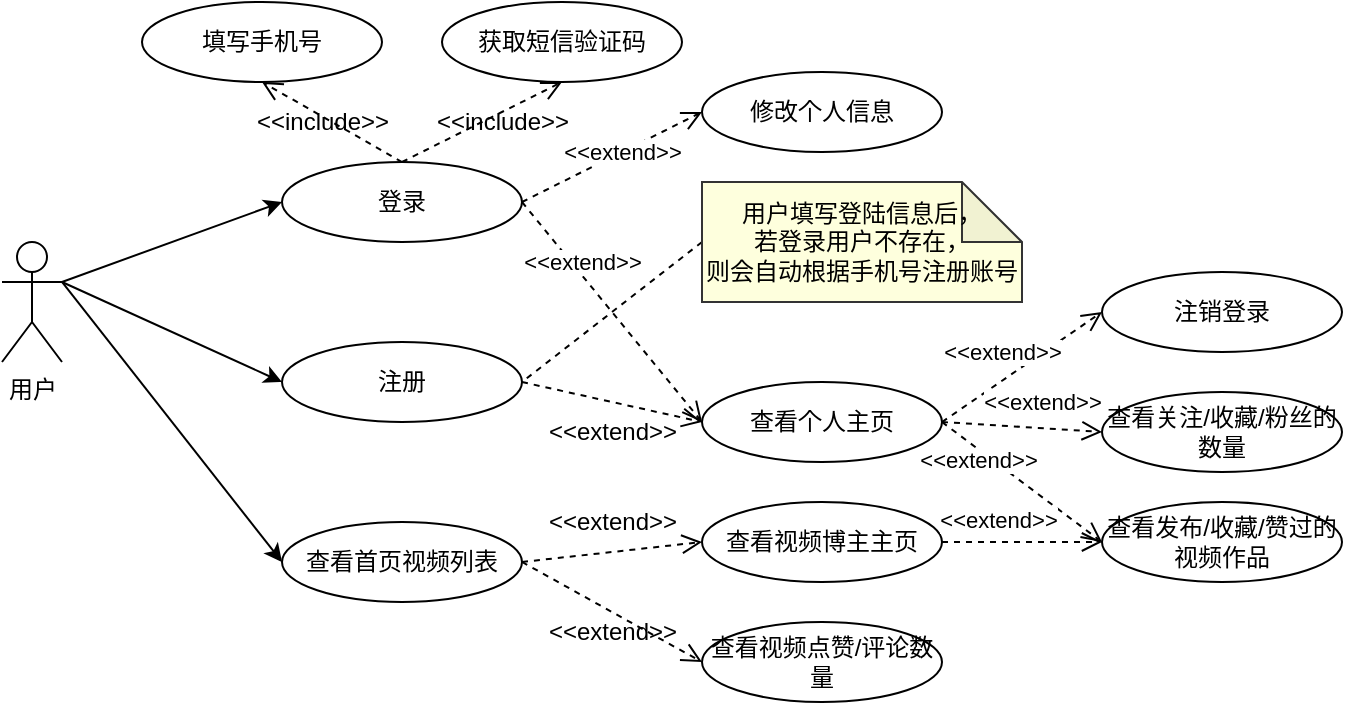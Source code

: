 <mxfile version="20.8.16" type="device" pages="5"><diagram id="6trnKQvndTgTQiXVwocp" name="用户业务模块"><mxGraphModel dx="1036" dy="614" grid="1" gridSize="10" guides="1" tooltips="1" connect="1" arrows="1" fold="1" page="1" pageScale="1" pageWidth="827" pageHeight="1169" math="0" shadow="0"><root><mxCell id="0"/><mxCell id="1" parent="0"/><mxCell id="fw9-qAyxIN1mBCJ__zVO-1" value="用户" style="shape=umlActor;verticalLabelPosition=bottom;verticalAlign=top;html=1;outlineConnect=0;" parent="1" vertex="1"><mxGeometry x="90" y="220" width="30" height="60" as="geometry"/></mxCell><mxCell id="fw9-qAyxIN1mBCJ__zVO-2" value="登录" style="ellipse;whiteSpace=wrap;html=1;" parent="1" vertex="1"><mxGeometry x="230" y="180" width="120" height="40" as="geometry"/></mxCell><mxCell id="fw9-qAyxIN1mBCJ__zVO-3" value="注册" style="ellipse;whiteSpace=wrap;html=1;" parent="1" vertex="1"><mxGeometry x="230" y="270" width="120" height="40" as="geometry"/></mxCell><mxCell id="fw9-qAyxIN1mBCJ__zVO-6" value="" style="endArrow=classic;html=1;rounded=0;entryX=0;entryY=0.5;entryDx=0;entryDy=0;" parent="1" target="fw9-qAyxIN1mBCJ__zVO-2" edge="1"><mxGeometry width="50" height="50" relative="1" as="geometry"><mxPoint x="120" y="240" as="sourcePoint"/><mxPoint x="440" y="220" as="targetPoint"/></mxGeometry></mxCell><mxCell id="fw9-qAyxIN1mBCJ__zVO-7" value="" style="endArrow=classic;html=1;rounded=0;entryX=0;entryY=0.5;entryDx=0;entryDy=0;" parent="1" target="fw9-qAyxIN1mBCJ__zVO-3" edge="1"><mxGeometry width="50" height="50" relative="1" as="geometry"><mxPoint x="120" y="240" as="sourcePoint"/><mxPoint x="320" y="390" as="targetPoint"/></mxGeometry></mxCell><mxCell id="fw9-qAyxIN1mBCJ__zVO-9" value="填写手机号" style="ellipse;whiteSpace=wrap;html=1;" parent="1" vertex="1"><mxGeometry x="160" y="100" width="120" height="40" as="geometry"/></mxCell><mxCell id="fw9-qAyxIN1mBCJ__zVO-10" value="获取短信验证码" style="ellipse;whiteSpace=wrap;html=1;" parent="1" vertex="1"><mxGeometry x="310" y="100" width="120" height="40" as="geometry"/></mxCell><mxCell id="fw9-qAyxIN1mBCJ__zVO-14" value="" style="html=1;verticalAlign=bottom;endArrow=open;dashed=1;endSize=8;rounded=0;entryX=0.5;entryY=1;entryDx=0;entryDy=0;exitX=0.5;exitY=0;exitDx=0;exitDy=0;" parent="1" source="fw9-qAyxIN1mBCJ__zVO-2" target="fw9-qAyxIN1mBCJ__zVO-9" edge="1"><mxGeometry relative="1" as="geometry"><mxPoint x="-60" y="220" as="sourcePoint"/><mxPoint x="30" y="220" as="targetPoint"/></mxGeometry></mxCell><mxCell id="fw9-qAyxIN1mBCJ__zVO-19" value="" style="html=1;verticalAlign=bottom;endArrow=open;dashed=1;endSize=8;rounded=0;exitX=0.5;exitY=0;exitDx=0;exitDy=0;entryX=0.5;entryY=1;entryDx=0;entryDy=0;" parent="1" source="fw9-qAyxIN1mBCJ__zVO-2" target="fw9-qAyxIN1mBCJ__zVO-10" edge="1"><mxGeometry x="-0.4" y="9" relative="1" as="geometry"><mxPoint x="430" y="170" as="sourcePoint"/><mxPoint x="350" y="170" as="targetPoint"/><mxPoint as="offset"/></mxGeometry></mxCell><mxCell id="fw9-qAyxIN1mBCJ__zVO-20" value="&amp;lt;&amp;lt;include&amp;gt;&amp;gt;" style="text;html=1;align=center;verticalAlign=middle;resizable=0;points=[];autosize=1;strokeColor=none;fillColor=none;" parent="1" vertex="1"><mxGeometry x="295" y="145" width="90" height="30" as="geometry"/></mxCell><mxCell id="fw9-qAyxIN1mBCJ__zVO-21" value="&amp;lt;&amp;lt;include&amp;gt;&amp;gt;" style="text;html=1;align=center;verticalAlign=middle;resizable=0;points=[];autosize=1;strokeColor=none;fillColor=none;" parent="1" vertex="1"><mxGeometry x="205" y="145" width="90" height="30" as="geometry"/></mxCell><mxCell id="fw9-qAyxIN1mBCJ__zVO-23" value="" style="endArrow=none;dashed=1;html=1;rounded=0;entryX=1;entryY=0.5;entryDx=0;entryDy=0;exitX=0;exitY=0.5;exitDx=0;exitDy=0;exitPerimeter=0;" parent="1" source="fw9-qAyxIN1mBCJ__zVO-24" target="fw9-qAyxIN1mBCJ__zVO-3" edge="1"><mxGeometry width="50" height="50" relative="1" as="geometry"><mxPoint x="450" y="327.5" as="sourcePoint"/><mxPoint x="40" y="280" as="targetPoint"/></mxGeometry></mxCell><mxCell id="fw9-qAyxIN1mBCJ__zVO-24" value="用户填写登陆信息后，&lt;br&gt;若登录用户不存在，&lt;br&gt;则会自动根据手机号注册账号" style="shape=note;whiteSpace=wrap;html=1;backgroundOutline=1;darkOpacity=0.05;strokeColor=#333333;fillColor=#FEFFDD;" parent="1" vertex="1"><mxGeometry x="440" y="190" width="160" height="60" as="geometry"/></mxCell><mxCell id="fw9-qAyxIN1mBCJ__zVO-25" value="查看个人主页" style="ellipse;whiteSpace=wrap;html=1;" parent="1" vertex="1"><mxGeometry x="440" y="290" width="120" height="40" as="geometry"/></mxCell><mxCell id="fw9-qAyxIN1mBCJ__zVO-26" value="" style="html=1;verticalAlign=bottom;endArrow=open;dashed=1;endSize=8;rounded=0;entryX=0;entryY=0.5;entryDx=0;entryDy=0;exitX=1;exitY=0.5;exitDx=0;exitDy=0;" parent="1" source="fw9-qAyxIN1mBCJ__zVO-2" target="fw9-qAyxIN1mBCJ__zVO-25" edge="1"><mxGeometry relative="1" as="geometry"><mxPoint x="460" y="130" as="sourcePoint"/><mxPoint x="550" y="130" as="targetPoint"/></mxGeometry></mxCell><mxCell id="fw9-qAyxIN1mBCJ__zVO-28" value="&amp;lt;&amp;lt;extend&amp;gt;&amp;gt;" style="edgeLabel;html=1;align=center;verticalAlign=middle;resizable=0;points=[];" parent="fw9-qAyxIN1mBCJ__zVO-26" vertex="1" connectable="0"><mxGeometry x="-0.24" y="2" relative="1" as="geometry"><mxPoint x="-6" y="-11" as="offset"/></mxGeometry></mxCell><mxCell id="fw9-qAyxIN1mBCJ__zVO-27" value="" style="html=1;verticalAlign=bottom;endArrow=open;dashed=1;endSize=8;rounded=0;entryX=0;entryY=0.5;entryDx=0;entryDy=0;exitX=1;exitY=0.5;exitDx=0;exitDy=0;" parent="1" source="fw9-qAyxIN1mBCJ__zVO-3" target="fw9-qAyxIN1mBCJ__zVO-25" edge="1"><mxGeometry relative="1" as="geometry"><mxPoint x="360" y="250" as="sourcePoint"/><mxPoint x="450" y="250" as="targetPoint"/></mxGeometry></mxCell><mxCell id="fw9-qAyxIN1mBCJ__zVO-29" value="&amp;lt;&amp;lt;extend&amp;gt;&amp;gt;" style="text;html=1;align=center;verticalAlign=middle;resizable=0;points=[];autosize=1;strokeColor=none;fillColor=none;" parent="1" vertex="1"><mxGeometry x="350" y="300" width="90" height="30" as="geometry"/></mxCell><mxCell id="fw9-qAyxIN1mBCJ__zVO-30" value="修改个人信息" style="ellipse;whiteSpace=wrap;html=1;" parent="1" vertex="1"><mxGeometry x="440" y="135" width="120" height="40" as="geometry"/></mxCell><mxCell id="fw9-qAyxIN1mBCJ__zVO-31" value="查看发布/收藏/赞过的视频作品" style="ellipse;whiteSpace=wrap;html=1;" parent="1" vertex="1"><mxGeometry x="640" y="350" width="120" height="40" as="geometry"/></mxCell><mxCell id="fw9-qAyxIN1mBCJ__zVO-32" value="查看关注/收藏/粉丝的数量" style="ellipse;whiteSpace=wrap;html=1;" parent="1" vertex="1"><mxGeometry x="640" y="295" width="120" height="40" as="geometry"/></mxCell><mxCell id="fw9-qAyxIN1mBCJ__zVO-33" value="" style="html=1;verticalAlign=bottom;endArrow=open;dashed=1;endSize=8;rounded=0;exitX=1;exitY=0.5;exitDx=0;exitDy=0;entryX=0;entryY=0.5;entryDx=0;entryDy=0;" parent="1" source="fw9-qAyxIN1mBCJ__zVO-2" target="fw9-qAyxIN1mBCJ__zVO-30" edge="1"><mxGeometry relative="1" as="geometry"><mxPoint x="480" y="70" as="sourcePoint"/><mxPoint x="570" y="70" as="targetPoint"/></mxGeometry></mxCell><mxCell id="fw9-qAyxIN1mBCJ__zVO-34" value="&amp;lt;&amp;lt;extend&amp;gt;&amp;gt;" style="edgeLabel;html=1;align=center;verticalAlign=middle;resizable=0;points=[];" parent="1" vertex="1" connectable="0"><mxGeometry x="399.995" y="174.997" as="geometry"/></mxCell><mxCell id="fw9-qAyxIN1mBCJ__zVO-35" value="注销登录" style="ellipse;whiteSpace=wrap;html=1;" parent="1" vertex="1"><mxGeometry x="640" y="235" width="120" height="40" as="geometry"/></mxCell><mxCell id="fw9-qAyxIN1mBCJ__zVO-36" value="" style="html=1;verticalAlign=bottom;endArrow=open;dashed=1;endSize=8;rounded=0;exitX=1;exitY=0.5;exitDx=0;exitDy=0;entryX=0;entryY=0.5;entryDx=0;entryDy=0;" parent="1" source="fw9-qAyxIN1mBCJ__zVO-25" target="fw9-qAyxIN1mBCJ__zVO-31" edge="1"><mxGeometry relative="1" as="geometry"><mxPoint x="510" y="180" as="sourcePoint"/><mxPoint x="600" y="180" as="targetPoint"/></mxGeometry></mxCell><mxCell id="fw9-qAyxIN1mBCJ__zVO-37" value="" style="html=1;verticalAlign=bottom;endArrow=open;dashed=1;endSize=8;rounded=0;entryX=0;entryY=0.5;entryDx=0;entryDy=0;exitX=1;exitY=0.5;exitDx=0;exitDy=0;" parent="1" source="fw9-qAyxIN1mBCJ__zVO-25" target="fw9-qAyxIN1mBCJ__zVO-32" edge="1"><mxGeometry relative="1" as="geometry"><mxPoint x="560" y="250" as="sourcePoint"/><mxPoint x="650" y="250" as="targetPoint"/></mxGeometry></mxCell><mxCell id="fw9-qAyxIN1mBCJ__zVO-38" value="" style="html=1;verticalAlign=bottom;endArrow=open;dashed=1;endSize=8;rounded=0;entryX=0;entryY=0.5;entryDx=0;entryDy=0;exitX=1;exitY=0.5;exitDx=0;exitDy=0;" parent="1" source="fw9-qAyxIN1mBCJ__zVO-25" target="fw9-qAyxIN1mBCJ__zVO-35" edge="1"><mxGeometry relative="1" as="geometry"><mxPoint x="530" y="360" as="sourcePoint"/><mxPoint x="620" y="360" as="targetPoint"/></mxGeometry></mxCell><mxCell id="fw9-qAyxIN1mBCJ__zVO-39" value="&amp;lt;&amp;lt;extend&amp;gt;&amp;gt;" style="edgeLabel;html=1;align=center;verticalAlign=middle;resizable=0;points=[];" parent="1" vertex="1" connectable="0"><mxGeometry x="589.995" y="274.997" as="geometry"/></mxCell><mxCell id="fw9-qAyxIN1mBCJ__zVO-40" value="&amp;lt;&amp;lt;extend&amp;gt;&amp;gt;" style="edgeLabel;html=1;align=center;verticalAlign=middle;resizable=0;points=[];" parent="1" vertex="1" connectable="0"><mxGeometry x="559.995" y="329.997" as="geometry"><mxPoint x="18" y="-1" as="offset"/></mxGeometry></mxCell><mxCell id="fw9-qAyxIN1mBCJ__zVO-41" value="&amp;lt;&amp;lt;extend&amp;gt;&amp;gt;" style="edgeLabel;html=1;align=center;verticalAlign=middle;resizable=0;points=[];" parent="1" vertex="1" connectable="0"><mxGeometry x="609.995" y="299.997" as="geometry"/></mxCell><mxCell id="XS020-29L-WukwVKgXTi-6" value="查看首页视频列表" style="ellipse;whiteSpace=wrap;html=1;" parent="1" vertex="1"><mxGeometry x="230" y="360" width="120" height="40" as="geometry"/></mxCell><mxCell id="XS020-29L-WukwVKgXTi-7" value="查看视频点赞/评论数量" style="ellipse;whiteSpace=wrap;html=1;" parent="1" vertex="1"><mxGeometry x="440" y="410" width="120" height="40" as="geometry"/></mxCell><mxCell id="XS020-29L-WukwVKgXTi-8" value="查看视频博主主页" style="ellipse;whiteSpace=wrap;html=1;" parent="1" vertex="1"><mxGeometry x="440" y="350" width="120" height="40" as="geometry"/></mxCell><mxCell id="XS020-29L-WukwVKgXTi-10" value="" style="html=1;verticalAlign=bottom;endArrow=open;dashed=1;endSize=8;rounded=0;entryX=0;entryY=0.5;entryDx=0;entryDy=0;exitX=1;exitY=0.5;exitDx=0;exitDy=0;" parent="1" source="XS020-29L-WukwVKgXTi-6" target="XS020-29L-WukwVKgXTi-8" edge="1"><mxGeometry relative="1" as="geometry"><mxPoint x="300" y="430" as="sourcePoint"/><mxPoint x="390" y="430" as="targetPoint"/></mxGeometry></mxCell><mxCell id="XS020-29L-WukwVKgXTi-11" value="" style="html=1;verticalAlign=bottom;endArrow=open;dashed=1;endSize=8;rounded=0;entryX=0;entryY=0.5;entryDx=0;entryDy=0;exitX=1;exitY=0.5;exitDx=0;exitDy=0;" parent="1" source="XS020-29L-WukwVKgXTi-6" target="XS020-29L-WukwVKgXTi-7" edge="1"><mxGeometry relative="1" as="geometry"><mxPoint x="350" y="410" as="sourcePoint"/><mxPoint x="440" y="410" as="targetPoint"/></mxGeometry></mxCell><mxCell id="XS020-29L-WukwVKgXTi-13" value="&amp;lt;&amp;lt;extend&amp;gt;&amp;gt;" style="edgeLabel;html=1;align=center;verticalAlign=middle;resizable=0;points=[];" parent="1" vertex="1" connectable="0"><mxGeometry x="569.995" y="359.997" as="geometry"><mxPoint x="18" y="-1" as="offset"/></mxGeometry></mxCell><mxCell id="XS020-29L-WukwVKgXTi-14" value="" style="html=1;verticalAlign=bottom;endArrow=open;dashed=1;endSize=8;rounded=0;entryX=0;entryY=0.5;entryDx=0;entryDy=0;exitX=1;exitY=0.5;exitDx=0;exitDy=0;" parent="1" source="XS020-29L-WukwVKgXTi-8" target="fw9-qAyxIN1mBCJ__zVO-31" edge="1"><mxGeometry relative="1" as="geometry"><mxPoint x="560" y="400" as="sourcePoint"/><mxPoint x="650" y="400" as="targetPoint"/></mxGeometry></mxCell><mxCell id="XS020-29L-WukwVKgXTi-16" value="" style="endArrow=classic;html=1;rounded=0;entryX=0;entryY=0.5;entryDx=0;entryDy=0;exitX=1;exitY=0.333;exitDx=0;exitDy=0;exitPerimeter=0;" parent="1" source="fw9-qAyxIN1mBCJ__zVO-1" target="XS020-29L-WukwVKgXTi-6" edge="1"><mxGeometry width="50" height="50" relative="1" as="geometry"><mxPoint x="40" y="380" as="sourcePoint"/><mxPoint x="90" y="330" as="targetPoint"/></mxGeometry></mxCell><mxCell id="heGPy00upTu492W58ZO9-1" value="&amp;lt;&amp;lt;extend&amp;gt;&amp;gt;" style="text;html=1;align=center;verticalAlign=middle;resizable=0;points=[];autosize=1;strokeColor=none;fillColor=none;" vertex="1" parent="1"><mxGeometry x="350" y="345" width="90" height="30" as="geometry"/></mxCell><mxCell id="heGPy00upTu492W58ZO9-2" value="&amp;lt;&amp;lt;extend&amp;gt;&amp;gt;" style="text;html=1;align=center;verticalAlign=middle;resizable=0;points=[];autosize=1;strokeColor=none;fillColor=none;" vertex="1" parent="1"><mxGeometry x="350" y="400" width="90" height="30" as="geometry"/></mxCell></root></mxGraphModel></diagram><diagram id="OiVj4z7ja__Jdv2z724Y" name="短视频业务模块"><mxGraphModel dx="1036" dy="614" grid="1" gridSize="10" guides="1" tooltips="1" connect="1" arrows="1" fold="1" page="1" pageScale="1" pageWidth="827" pageHeight="1169" math="0" shadow="0"><root><mxCell id="0"/><mxCell id="1" parent="0"/><mxCell id="qzs5CLksZczwukzOR0oy-1" value="用户" style="shape=umlActor;verticalLabelPosition=bottom;verticalAlign=top;html=1;outlineConnect=0;" parent="1" vertex="1"><mxGeometry x="80" y="300" width="30" height="60" as="geometry"/></mxCell><mxCell id="qzs5CLksZczwukzOR0oy-2" value="发布视频" style="ellipse;whiteSpace=wrap;html=1;" parent="1" vertex="1"><mxGeometry x="210" y="120" width="120" height="40" as="geometry"/></mxCell><mxCell id="HhnHxKNuN1hazsWBkD8b-1" value="查询视频" style="ellipse;whiteSpace=wrap;html=1;" parent="1" vertex="1"><mxGeometry x="210" y="180" width="120" height="40" as="geometry"/></mxCell><mxCell id="HhnHxKNuN1hazsWBkD8b-2" value="搜索视频" style="ellipse;whiteSpace=wrap;html=1;" parent="1" vertex="1"><mxGeometry x="210" y="240" width="120" height="40" as="geometry"/></mxCell><mxCell id="HhnHxKNuN1hazsWBkD8b-3" value="修改视频展示状态" style="ellipse;whiteSpace=wrap;html=1;" parent="1" vertex="1"><mxGeometry x="210" y="480" width="120" height="40" as="geometry"/></mxCell><mxCell id="HhnHxKNuN1hazsWBkD8b-4" value="查询单个视频详情" style="ellipse;whiteSpace=wrap;html=1;" parent="1" vertex="1"><mxGeometry x="480" y="260" width="120" height="40" as="geometry"/></mxCell><mxCell id="HhnHxKNuN1hazsWBkD8b-5" value="查询公开视频" style="ellipse;whiteSpace=wrap;html=1;" parent="1" vertex="1"><mxGeometry x="480" y="140" width="120" height="40" as="geometry"/></mxCell><mxCell id="HhnHxKNuN1hazsWBkD8b-6" value="设置视频为私密" style="ellipse;whiteSpace=wrap;html=1;" parent="1" vertex="1"><mxGeometry x="480" y="510" width="120" height="40" as="geometry"/></mxCell><mxCell id="HhnHxKNuN1hazsWBkD8b-7" value="设置视频为公开" style="ellipse;whiteSpace=wrap;html=1;" parent="1" vertex="1"><mxGeometry x="480" y="450" width="120" height="40" as="geometry"/></mxCell><mxCell id="HhnHxKNuN1hazsWBkD8b-8" value="查询私密视频" style="ellipse;whiteSpace=wrap;html=1;" parent="1" vertex="1"><mxGeometry x="480" y="200" width="120" height="40" as="geometry"/></mxCell><mxCell id="HhnHxKNuN1hazsWBkD8b-9" value="查询赞过视频" style="ellipse;whiteSpace=wrap;html=1;" parent="1" vertex="1"><mxGeometry x="480" y="80" width="120" height="40" as="geometry"/></mxCell><mxCell id="HhnHxKNuN1hazsWBkD8b-10" value="查询关注博主的视频" style="ellipse;whiteSpace=wrap;html=1;" parent="1" vertex="1"><mxGeometry x="480" y="320" width="120" height="40" as="geometry"/></mxCell><mxCell id="HhnHxKNuN1hazsWBkD8b-11" value="点赞/取消点赞视频" style="ellipse;whiteSpace=wrap;html=1;" parent="1" vertex="1"><mxGeometry x="210" y="300" width="120" height="40" as="geometry"/></mxCell><mxCell id="HhnHxKNuN1hazsWBkD8b-12" value="评论视频" style="ellipse;whiteSpace=wrap;html=1;" parent="1" vertex="1"><mxGeometry x="210" y="360" width="120" height="40" as="geometry"/></mxCell><mxCell id="HhnHxKNuN1hazsWBkD8b-13" value="查询互为粉丝的朋友视频列表" style="ellipse;whiteSpace=wrap;html=1;" parent="1" vertex="1"><mxGeometry x="480" y="380" width="120" height="40" as="geometry"/></mxCell><mxCell id="HhnHxKNuN1hazsWBkD8b-14" value="查询视频点赞数" style="ellipse;whiteSpace=wrap;html=1;" parent="1" vertex="1"><mxGeometry x="660" y="230" width="120" height="40" as="geometry"/></mxCell><mxCell id="HhnHxKNuN1hazsWBkD8b-15" value="查询视频评论数" style="ellipse;whiteSpace=wrap;html=1;" parent="1" vertex="1"><mxGeometry x="660" y="290" width="120" height="40" as="geometry"/></mxCell><mxCell id="HhnHxKNuN1hazsWBkD8b-16" value="" style="html=1;verticalAlign=bottom;endArrow=open;endSize=8;rounded=0;entryX=0;entryY=0.5;entryDx=0;entryDy=0;exitX=1;exitY=0.333;exitDx=0;exitDy=0;exitPerimeter=0;" parent="1" source="qzs5CLksZczwukzOR0oy-1" target="qzs5CLksZczwukzOR0oy-2" edge="1"><mxGeometry relative="1" as="geometry"><mxPoint x="50" y="190" as="sourcePoint"/><mxPoint x="140" y="190" as="targetPoint"/></mxGeometry></mxCell><mxCell id="HhnHxKNuN1hazsWBkD8b-17" value="" style="html=1;verticalAlign=bottom;endArrow=open;endSize=8;rounded=0;entryX=0;entryY=0.5;entryDx=0;entryDy=0;exitX=1;exitY=0.333;exitDx=0;exitDy=0;exitPerimeter=0;" parent="1" source="qzs5CLksZczwukzOR0oy-1" target="HhnHxKNuN1hazsWBkD8b-1" edge="1"><mxGeometry relative="1" as="geometry"><mxPoint x="-50" y="200" as="sourcePoint"/><mxPoint x="40" y="200" as="targetPoint"/></mxGeometry></mxCell><mxCell id="HhnHxKNuN1hazsWBkD8b-18" value="" style="html=1;verticalAlign=bottom;endArrow=open;endSize=8;rounded=0;entryX=0;entryY=0.5;entryDx=0;entryDy=0;exitX=1;exitY=0.333;exitDx=0;exitDy=0;exitPerimeter=0;" parent="1" source="qzs5CLksZczwukzOR0oy-1" target="HhnHxKNuN1hazsWBkD8b-2" edge="1"><mxGeometry relative="1" as="geometry"><mxPoint x="40" y="360" as="sourcePoint"/><mxPoint x="130" y="360" as="targetPoint"/></mxGeometry></mxCell><mxCell id="HhnHxKNuN1hazsWBkD8b-19" value="" style="html=1;verticalAlign=bottom;endArrow=open;endSize=8;rounded=0;entryX=0;entryY=0.5;entryDx=0;entryDy=0;exitX=1;exitY=0.333;exitDx=0;exitDy=0;exitPerimeter=0;" parent="1" source="qzs5CLksZczwukzOR0oy-1" target="HhnHxKNuN1hazsWBkD8b-11" edge="1"><mxGeometry relative="1" as="geometry"><mxPoint x="60" y="360" as="sourcePoint"/><mxPoint x="150" y="360" as="targetPoint"/></mxGeometry></mxCell><mxCell id="HhnHxKNuN1hazsWBkD8b-20" value="" style="html=1;verticalAlign=bottom;endArrow=open;endSize=8;rounded=0;entryX=0;entryY=0.5;entryDx=0;entryDy=0;exitX=1;exitY=0.333;exitDx=0;exitDy=0;exitPerimeter=0;" parent="1" source="qzs5CLksZczwukzOR0oy-1" target="HhnHxKNuN1hazsWBkD8b-12" edge="1"><mxGeometry relative="1" as="geometry"><mxPoint x="70" y="370" as="sourcePoint"/><mxPoint x="160" y="370" as="targetPoint"/></mxGeometry></mxCell><mxCell id="HhnHxKNuN1hazsWBkD8b-21" value="" style="html=1;verticalAlign=bottom;endArrow=open;endSize=8;rounded=0;entryX=0;entryY=0.5;entryDx=0;entryDy=0;exitX=1;exitY=0.333;exitDx=0;exitDy=0;exitPerimeter=0;" parent="1" source="qzs5CLksZczwukzOR0oy-1" target="HhnHxKNuN1hazsWBkD8b-3" edge="1"><mxGeometry relative="1" as="geometry"><mxPoint x="80" y="350" as="sourcePoint"/><mxPoint x="170" y="350" as="targetPoint"/></mxGeometry></mxCell><mxCell id="HhnHxKNuN1hazsWBkD8b-22" value="" style="html=1;verticalAlign=bottom;endArrow=open;dashed=1;endSize=8;rounded=0;entryX=0;entryY=0.5;entryDx=0;entryDy=0;exitX=1;exitY=0.5;exitDx=0;exitDy=0;" parent="1" source="HhnHxKNuN1hazsWBkD8b-1" target="HhnHxKNuN1hazsWBkD8b-4" edge="1"><mxGeometry relative="1" as="geometry"><mxPoint x="230" y="80" as="sourcePoint"/><mxPoint x="320" y="80" as="targetPoint"/></mxGeometry></mxCell><mxCell id="HhnHxKNuN1hazsWBkD8b-23" value="" style="html=1;verticalAlign=bottom;endArrow=open;dashed=1;endSize=8;rounded=0;entryX=0;entryY=0.5;entryDx=0;entryDy=0;exitX=1;exitY=0.5;exitDx=0;exitDy=0;" parent="1" source="HhnHxKNuN1hazsWBkD8b-1" target="HhnHxKNuN1hazsWBkD8b-5" edge="1"><mxGeometry relative="1" as="geometry"><mxPoint x="280" y="230" as="sourcePoint"/><mxPoint x="370" y="230" as="targetPoint"/></mxGeometry></mxCell><mxCell id="HhnHxKNuN1hazsWBkD8b-24" value="" style="html=1;verticalAlign=bottom;endArrow=open;dashed=1;endSize=8;rounded=0;entryX=0;entryY=0.5;entryDx=0;entryDy=0;exitX=1;exitY=0.5;exitDx=0;exitDy=0;" parent="1" source="HhnHxKNuN1hazsWBkD8b-1" target="HhnHxKNuN1hazsWBkD8b-8" edge="1"><mxGeometry relative="1" as="geometry"><mxPoint x="300" y="230" as="sourcePoint"/><mxPoint x="390" y="230" as="targetPoint"/></mxGeometry></mxCell><mxCell id="HhnHxKNuN1hazsWBkD8b-25" value="" style="html=1;verticalAlign=bottom;endArrow=open;dashed=1;endSize=8;rounded=0;entryX=0;entryY=0.5;entryDx=0;entryDy=0;exitX=1;exitY=0.5;exitDx=0;exitDy=0;" parent="1" source="HhnHxKNuN1hazsWBkD8b-4" target="HhnHxKNuN1hazsWBkD8b-14" edge="1"><mxGeometry relative="1" as="geometry"><mxPoint x="390" y="20" as="sourcePoint"/><mxPoint x="480" y="20" as="targetPoint"/></mxGeometry></mxCell><mxCell id="HhnHxKNuN1hazsWBkD8b-26" value="" style="html=1;verticalAlign=bottom;endArrow=open;dashed=1;endSize=8;rounded=0;exitX=1;exitY=0.5;exitDx=0;exitDy=0;entryX=0;entryY=0.5;entryDx=0;entryDy=0;" parent="1" source="HhnHxKNuN1hazsWBkD8b-1" target="HhnHxKNuN1hazsWBkD8b-9" edge="1"><mxGeometry relative="1" as="geometry"><mxPoint x="560" y="220" as="sourcePoint"/><mxPoint x="650" y="220" as="targetPoint"/></mxGeometry></mxCell><mxCell id="HhnHxKNuN1hazsWBkD8b-27" value="" style="html=1;verticalAlign=bottom;endArrow=open;dashed=1;endSize=8;rounded=0;entryX=0;entryY=0.5;entryDx=0;entryDy=0;exitX=1;exitY=0.5;exitDx=0;exitDy=0;" parent="1" source="HhnHxKNuN1hazsWBkD8b-1" target="HhnHxKNuN1hazsWBkD8b-10" edge="1"><mxGeometry relative="1" as="geometry"><mxPoint x="10" y="180" as="sourcePoint"/><mxPoint x="100" y="180" as="targetPoint"/></mxGeometry></mxCell><mxCell id="HhnHxKNuN1hazsWBkD8b-28" value="" style="html=1;verticalAlign=bottom;endArrow=open;dashed=1;endSize=8;rounded=0;exitX=1;exitY=0.5;exitDx=0;exitDy=0;entryX=0;entryY=0.5;entryDx=0;entryDy=0;" parent="1" source="HhnHxKNuN1hazsWBkD8b-4" target="HhnHxKNuN1hazsWBkD8b-15" edge="1"><mxGeometry relative="1" as="geometry"><mxPoint x="550" y="320" as="sourcePoint"/><mxPoint x="560" y="270" as="targetPoint"/></mxGeometry></mxCell><mxCell id="HhnHxKNuN1hazsWBkD8b-30" value="" style="html=1;verticalAlign=bottom;endArrow=open;dashed=1;endSize=8;rounded=0;entryX=0;entryY=0.5;entryDx=0;entryDy=0;exitX=1;exitY=0.5;exitDx=0;exitDy=0;" parent="1" source="HhnHxKNuN1hazsWBkD8b-1" target="HhnHxKNuN1hazsWBkD8b-13" edge="1"><mxGeometry relative="1" as="geometry"><mxPoint x="30" y="140" as="sourcePoint"/><mxPoint x="120" y="140" as="targetPoint"/></mxGeometry></mxCell><mxCell id="HhnHxKNuN1hazsWBkD8b-31" value="" style="html=1;verticalAlign=bottom;endArrow=open;dashed=1;endSize=8;rounded=0;entryX=0;entryY=0.5;entryDx=0;entryDy=0;exitX=1;exitY=0.5;exitDx=0;exitDy=0;" parent="1" source="HhnHxKNuN1hazsWBkD8b-3" target="HhnHxKNuN1hazsWBkD8b-7" edge="1"><mxGeometry relative="1" as="geometry"><mxPoint x="220" y="510" as="sourcePoint"/><mxPoint x="310" y="510" as="targetPoint"/></mxGeometry></mxCell><mxCell id="HhnHxKNuN1hazsWBkD8b-32" value="" style="html=1;verticalAlign=bottom;endArrow=open;dashed=1;endSize=8;rounded=0;entryX=0;entryY=0.5;entryDx=0;entryDy=0;exitX=1;exitY=0.5;exitDx=0;exitDy=0;" parent="1" source="HhnHxKNuN1hazsWBkD8b-3" target="HhnHxKNuN1hazsWBkD8b-6" edge="1"><mxGeometry relative="1" as="geometry"><mxPoint x="150" y="470" as="sourcePoint"/><mxPoint x="240" y="470" as="targetPoint"/></mxGeometry></mxCell><mxCell id="HhnHxKNuN1hazsWBkD8b-33" value="填写视频描述" style="ellipse;whiteSpace=wrap;html=1;" parent="1" vertex="1"><mxGeometry x="339" y="40" width="120" height="40" as="geometry"/></mxCell><mxCell id="HhnHxKNuN1hazsWBkD8b-34" value="选择封面" style="ellipse;whiteSpace=wrap;html=1;" parent="1" vertex="1"><mxGeometry x="210" y="40" width="120" height="40" as="geometry"/></mxCell><mxCell id="HhnHxKNuN1hazsWBkD8b-35" value="预览视频" style="ellipse;whiteSpace=wrap;html=1;" parent="1" vertex="1"><mxGeometry x="80" y="40" width="120" height="40" as="geometry"/></mxCell><mxCell id="HhnHxKNuN1hazsWBkD8b-36" value="下载视频" style="ellipse;whiteSpace=wrap;html=1;" parent="1" vertex="1"><mxGeometry x="210" y="420" width="120" height="40" as="geometry"/></mxCell><mxCell id="HhnHxKNuN1hazsWBkD8b-37" value="分享视频" style="ellipse;whiteSpace=wrap;html=1;" parent="1" vertex="1"><mxGeometry x="210" y="540" width="120" height="40" as="geometry"/></mxCell><mxCell id="HhnHxKNuN1hazsWBkD8b-38" value="" style="html=1;verticalAlign=bottom;endArrow=open;dashed=1;endSize=8;rounded=0;entryX=0.5;entryY=1;entryDx=0;entryDy=0;exitX=0.5;exitY=0;exitDx=0;exitDy=0;" parent="1" source="qzs5CLksZczwukzOR0oy-2" target="HhnHxKNuN1hazsWBkD8b-35" edge="1"><mxGeometry relative="1" as="geometry"><mxPoint x="10" y="110" as="sourcePoint"/><mxPoint x="100" y="110" as="targetPoint"/></mxGeometry></mxCell><mxCell id="HhnHxKNuN1hazsWBkD8b-39" value="" style="html=1;verticalAlign=bottom;endArrow=open;dashed=1;endSize=8;rounded=0;entryX=0.5;entryY=1;entryDx=0;entryDy=0;exitX=0.5;exitY=0;exitDx=0;exitDy=0;" parent="1" source="qzs5CLksZczwukzOR0oy-2" target="HhnHxKNuN1hazsWBkD8b-34" edge="1"><mxGeometry relative="1" as="geometry"><mxPoint x="70" y="150" as="sourcePoint"/><mxPoint x="160" y="150" as="targetPoint"/></mxGeometry></mxCell><mxCell id="HhnHxKNuN1hazsWBkD8b-40" value="" style="html=1;verticalAlign=bottom;endArrow=open;dashed=1;endSize=8;rounded=0;entryX=0.5;entryY=1;entryDx=0;entryDy=0;exitX=0.5;exitY=0;exitDx=0;exitDy=0;" parent="1" source="qzs5CLksZczwukzOR0oy-2" target="HhnHxKNuN1hazsWBkD8b-33" edge="1"><mxGeometry relative="1" as="geometry"><mxPoint x="110" y="110" as="sourcePoint"/><mxPoint x="200" y="110" as="targetPoint"/></mxGeometry></mxCell><mxCell id="HhnHxKNuN1hazsWBkD8b-41" value="&amp;lt;&amp;lt;include&amp;gt;&amp;gt;" style="text;html=1;align=center;verticalAlign=middle;resizable=0;points=[];autosize=1;strokeColor=none;fillColor=none;" parent="1" vertex="1"><mxGeometry x="155" y="95" width="90" height="30" as="geometry"/></mxCell><mxCell id="HhnHxKNuN1hazsWBkD8b-42" value="&amp;lt;&amp;lt;include&amp;gt;&amp;gt;" style="text;html=1;align=center;verticalAlign=middle;resizable=0;points=[];autosize=1;strokeColor=none;fillColor=none;" parent="1" vertex="1"><mxGeometry x="225" y="90" width="90" height="30" as="geometry"/></mxCell><mxCell id="HhnHxKNuN1hazsWBkD8b-43" value="&amp;lt;&amp;lt;include&amp;gt;&amp;gt;" style="text;html=1;align=center;verticalAlign=middle;resizable=0;points=[];autosize=1;strokeColor=none;fillColor=none;" parent="1" vertex="1"><mxGeometry x="310" y="95" width="90" height="30" as="geometry"/></mxCell><mxCell id="HhnHxKNuN1hazsWBkD8b-44" value="&amp;lt;&amp;lt;extend&amp;gt;&amp;gt;" style="text;html=1;align=center;verticalAlign=middle;resizable=0;points=[];autosize=1;strokeColor=none;fillColor=none;" parent="1" vertex="1"><mxGeometry x="370" y="120" width="90" height="30" as="geometry"/></mxCell><mxCell id="HhnHxKNuN1hazsWBkD8b-46" value="&amp;lt;&amp;lt;extend&amp;gt;&amp;gt;" style="text;html=1;align=center;verticalAlign=middle;resizable=0;points=[];autosize=1;strokeColor=none;fillColor=none;" parent="1" vertex="1"><mxGeometry x="370" y="160" width="90" height="30" as="geometry"/></mxCell><mxCell id="HhnHxKNuN1hazsWBkD8b-47" value="&amp;lt;&amp;lt;extend&amp;gt;&amp;gt;" style="text;html=1;align=center;verticalAlign=middle;resizable=0;points=[];autosize=1;strokeColor=none;fillColor=none;" parent="1" vertex="1"><mxGeometry x="370" y="200" width="90" height="30" as="geometry"/></mxCell><mxCell id="HhnHxKNuN1hazsWBkD8b-48" value="&amp;lt;&amp;lt;extend&amp;gt;&amp;gt;" style="text;html=1;align=center;verticalAlign=middle;resizable=0;points=[];autosize=1;strokeColor=none;fillColor=none;" parent="1" vertex="1"><mxGeometry x="380" y="230" width="90" height="30" as="geometry"/></mxCell><mxCell id="HhnHxKNuN1hazsWBkD8b-49" value="&amp;lt;&amp;lt;extend&amp;gt;&amp;gt;" style="text;html=1;align=center;verticalAlign=middle;resizable=0;points=[];autosize=1;strokeColor=none;fillColor=none;" parent="1" vertex="1"><mxGeometry x="400" y="280" width="90" height="30" as="geometry"/></mxCell><mxCell id="HhnHxKNuN1hazsWBkD8b-51" value="&amp;lt;&amp;lt;extend&amp;gt;&amp;gt;" style="text;html=1;align=center;verticalAlign=middle;resizable=0;points=[];autosize=1;strokeColor=none;fillColor=none;" parent="1" vertex="1"><mxGeometry x="380" y="310" width="90" height="30" as="geometry"/></mxCell><mxCell id="HhnHxKNuN1hazsWBkD8b-52" value="&amp;lt;&amp;lt;extend&amp;gt;&amp;gt;" style="text;html=1;align=center;verticalAlign=middle;resizable=0;points=[];autosize=1;strokeColor=none;fillColor=none;" parent="1" vertex="1"><mxGeometry x="370" y="515" width="90" height="30" as="geometry"/></mxCell><mxCell id="HhnHxKNuN1hazsWBkD8b-53" value="&amp;lt;&amp;lt;extend&amp;gt;&amp;gt;" style="text;html=1;align=center;verticalAlign=middle;resizable=0;points=[];autosize=1;strokeColor=none;fillColor=none;" parent="1" vertex="1"><mxGeometry x="369" y="460" width="90" height="30" as="geometry"/></mxCell><mxCell id="HhnHxKNuN1hazsWBkD8b-54" value="&amp;lt;&amp;lt;extend&amp;gt;&amp;gt;" style="text;html=1;align=center;verticalAlign=middle;resizable=0;points=[];autosize=1;strokeColor=none;fillColor=none;" parent="1" vertex="1"><mxGeometry x="570" y="240" width="90" height="30" as="geometry"/></mxCell><mxCell id="HhnHxKNuN1hazsWBkD8b-55" value="&amp;lt;&amp;lt;extend&amp;gt;&amp;gt;" style="text;html=1;align=center;verticalAlign=middle;resizable=0;points=[];autosize=1;strokeColor=none;fillColor=none;" parent="1" vertex="1"><mxGeometry x="570" y="290" width="90" height="30" as="geometry"/></mxCell><mxCell id="HhnHxKNuN1hazsWBkD8b-57" value="" style="html=1;verticalAlign=bottom;endArrow=open;endSize=8;rounded=0;entryX=0;entryY=0.5;entryDx=0;entryDy=0;exitX=1;exitY=0.333;exitDx=0;exitDy=0;exitPerimeter=0;" parent="1" source="qzs5CLksZczwukzOR0oy-1" target="HhnHxKNuN1hazsWBkD8b-37" edge="1"><mxGeometry relative="1" as="geometry"><mxPoint y="390" as="sourcePoint"/><mxPoint x="90" y="390" as="targetPoint"/></mxGeometry></mxCell><mxCell id="txC715XLCuHVSwdtgrvJ-1" value="" style="html=1;verticalAlign=bottom;endArrow=open;endSize=8;rounded=0;entryX=0;entryY=0.5;entryDx=0;entryDy=0;exitX=1;exitY=0.333;exitDx=0;exitDy=0;exitPerimeter=0;" parent="1" source="qzs5CLksZczwukzOR0oy-1" target="HhnHxKNuN1hazsWBkD8b-36" edge="1"><mxGeometry relative="1" as="geometry"><mxPoint x="40" y="160" as="sourcePoint"/><mxPoint x="130" y="160" as="targetPoint"/></mxGeometry></mxCell></root></mxGraphModel></diagram><diagram id="31K3KniyPwikCFVofo7-" name="粉丝业务模块"><mxGraphModel dx="1036" dy="614" grid="1" gridSize="10" guides="1" tooltips="1" connect="1" arrows="1" fold="1" page="1" pageScale="1" pageWidth="827" pageHeight="1169" math="0" shadow="0"><root><mxCell id="0"/><mxCell id="1" parent="0"/><mxCell id="Ik4sunnN6X9yW3WCAR9--1" value="用户" style="shape=umlActor;verticalLabelPosition=bottom;verticalAlign=top;html=1;outlineConnect=0;" parent="1" vertex="1"><mxGeometry x="380" y="220" width="30" height="60" as="geometry"/></mxCell><mxCell id="Ik4sunnN6X9yW3WCAR9--2" value="关注/取消关注博主" style="ellipse;whiteSpace=wrap;html=1;" parent="1" vertex="1"><mxGeometry x="210" y="180" width="120" height="40" as="geometry"/></mxCell><mxCell id="KP79QJ2YvH2s1FEkjxMO-1" value="查询用户是否关注某个博主" style="ellipse;whiteSpace=wrap;html=1;" parent="1" vertex="1"><mxGeometry x="450" y="180" width="120" height="40" as="geometry"/></mxCell><mxCell id="KP79QJ2YvH2s1FEkjxMO-2" value="查询用户已关注的博主列表" style="ellipse;whiteSpace=wrap;html=1;" parent="1" vertex="1"><mxGeometry x="450" y="260" width="120" height="40" as="geometry"/></mxCell><mxCell id="KP79QJ2YvH2s1FEkjxMO-3" value="查询用户粉丝列表" style="ellipse;whiteSpace=wrap;html=1;" parent="1" vertex="1"><mxGeometry x="210" y="260" width="120" height="40" as="geometry"/></mxCell><mxCell id="czNqBmmheBx7DY3d35mQ-1" value="" style="html=1;verticalAlign=bottom;endArrow=open;endSize=8;rounded=0;exitX=1;exitY=0.333;exitDx=0;exitDy=0;exitPerimeter=0;entryX=0;entryY=0.5;entryDx=0;entryDy=0;" parent="1" source="Ik4sunnN6X9yW3WCAR9--1" target="KP79QJ2YvH2s1FEkjxMO-1" edge="1"><mxGeometry relative="1" as="geometry"><mxPoint x="350" y="160" as="sourcePoint"/><mxPoint x="440" y="160" as="targetPoint"/></mxGeometry></mxCell><mxCell id="czNqBmmheBx7DY3d35mQ-2" value="" style="html=1;verticalAlign=bottom;endArrow=open;endSize=8;rounded=0;entryX=0;entryY=0.5;entryDx=0;entryDy=0;exitX=1;exitY=0.333;exitDx=0;exitDy=0;exitPerimeter=0;" parent="1" source="Ik4sunnN6X9yW3WCAR9--1" target="KP79QJ2YvH2s1FEkjxMO-2" edge="1"><mxGeometry relative="1" as="geometry"><mxPoint x="350" y="110" as="sourcePoint"/><mxPoint x="440" y="110" as="targetPoint"/></mxGeometry></mxCell><mxCell id="czNqBmmheBx7DY3d35mQ-3" value="" style="html=1;verticalAlign=bottom;endArrow=open;endSize=8;rounded=0;entryX=1;entryY=0.5;entryDx=0;entryDy=0;exitX=0;exitY=0.333;exitDx=0;exitDy=0;exitPerimeter=0;" parent="1" source="Ik4sunnN6X9yW3WCAR9--1" target="Ik4sunnN6X9yW3WCAR9--2" edge="1"><mxGeometry relative="1" as="geometry"><mxPoint x="240" y="140" as="sourcePoint"/><mxPoint x="330" y="140" as="targetPoint"/></mxGeometry></mxCell><mxCell id="czNqBmmheBx7DY3d35mQ-4" value="" style="html=1;verticalAlign=bottom;endArrow=open;endSize=8;rounded=0;exitX=0;exitY=0.333;exitDx=0;exitDy=0;exitPerimeter=0;entryX=1;entryY=0.5;entryDx=0;entryDy=0;" parent="1" source="Ik4sunnN6X9yW3WCAR9--1" target="KP79QJ2YvH2s1FEkjxMO-3" edge="1"><mxGeometry relative="1" as="geometry"><mxPoint x="240" y="120" as="sourcePoint"/><mxPoint x="330" y="120" as="targetPoint"/></mxGeometry></mxCell></root></mxGraphModel></diagram><diagram id="pdBXTNE38X0WVydsBfPm" name="评论业务模块"><mxGraphModel dx="1036" dy="614" grid="1" gridSize="10" guides="1" tooltips="1" connect="1" arrows="1" fold="1" page="1" pageScale="1" pageWidth="827" pageHeight="1169" math="0" shadow="0"><root><mxCell id="0"/><mxCell id="1" parent="0"/><mxCell id="racbPAB1N7RqmLwu4Swd-1" value="用户" style="shape=umlActor;verticalLabelPosition=bottom;verticalAlign=top;html=1;outlineConnect=0;" parent="1" vertex="1"><mxGeometry x="360" y="220" width="30" height="60" as="geometry"/></mxCell><mxCell id="racbPAB1N7RqmLwu4Swd-4" value="发表评论" style="ellipse;whiteSpace=wrap;html=1;" parent="1" vertex="1"><mxGeometry x="180" y="160" width="120" height="40" as="geometry"/></mxCell><mxCell id="racbPAB1N7RqmLwu4Swd-5" value="回复评论" style="ellipse;whiteSpace=wrap;html=1;" parent="1" vertex="1"><mxGeometry x="180" y="220" width="120" height="40" as="geometry"/></mxCell><mxCell id="racbPAB1N7RqmLwu4Swd-6" value="查询评论列表" style="ellipse;whiteSpace=wrap;html=1;" parent="1" vertex="1"><mxGeometry x="450" y="160" width="120" height="40" as="geometry"/></mxCell><mxCell id="racbPAB1N7RqmLwu4Swd-7" value="删除某条评论" style="ellipse;whiteSpace=wrap;html=1;" parent="1" vertex="1"><mxGeometry x="180" y="280" width="120" height="40" as="geometry"/></mxCell><mxCell id="racbPAB1N7RqmLwu4Swd-8" value="点赞评论" style="ellipse;whiteSpace=wrap;html=1;" parent="1" vertex="1"><mxGeometry x="450" y="220" width="120" height="40" as="geometry"/></mxCell><mxCell id="racbPAB1N7RqmLwu4Swd-9" value="取消点赞评论" style="ellipse;whiteSpace=wrap;html=1;" parent="1" vertex="1"><mxGeometry x="450" y="280" width="120" height="40" as="geometry"/></mxCell><mxCell id="racbPAB1N7RqmLwu4Swd-10" value="" style="html=1;verticalAlign=bottom;endArrow=open;endSize=8;rounded=0;entryX=0;entryY=0.5;entryDx=0;entryDy=0;exitX=1;exitY=0.333;exitDx=0;exitDy=0;exitPerimeter=0;" parent="1" source="racbPAB1N7RqmLwu4Swd-1" target="racbPAB1N7RqmLwu4Swd-6" edge="1"><mxGeometry relative="1" as="geometry"><mxPoint x="210" y="100" as="sourcePoint"/><mxPoint x="300" y="100" as="targetPoint"/></mxGeometry></mxCell><mxCell id="racbPAB1N7RqmLwu4Swd-11" value="" style="html=1;verticalAlign=bottom;endArrow=open;endSize=8;rounded=0;entryX=0;entryY=0.5;entryDx=0;entryDy=0;exitX=1;exitY=0.333;exitDx=0;exitDy=0;exitPerimeter=0;" parent="1" source="racbPAB1N7RqmLwu4Swd-1" target="racbPAB1N7RqmLwu4Swd-8" edge="1"><mxGeometry relative="1" as="geometry"><mxPoint x="260" y="120" as="sourcePoint"/><mxPoint x="350" y="120" as="targetPoint"/></mxGeometry></mxCell><mxCell id="racbPAB1N7RqmLwu4Swd-12" value="" style="html=1;verticalAlign=bottom;endArrow=open;endSize=8;rounded=0;entryX=0;entryY=0.5;entryDx=0;entryDy=0;exitX=1;exitY=0.333;exitDx=0;exitDy=0;exitPerimeter=0;" parent="1" source="racbPAB1N7RqmLwu4Swd-1" target="racbPAB1N7RqmLwu4Swd-9" edge="1"><mxGeometry relative="1" as="geometry"><mxPoint x="340" y="330" as="sourcePoint"/><mxPoint x="430" y="330" as="targetPoint"/></mxGeometry></mxCell><mxCell id="racbPAB1N7RqmLwu4Swd-13" value="" style="html=1;verticalAlign=bottom;endArrow=open;endSize=8;rounded=0;exitX=0;exitY=0.333;exitDx=0;exitDy=0;exitPerimeter=0;entryX=1;entryY=0.5;entryDx=0;entryDy=0;" parent="1" source="racbPAB1N7RqmLwu4Swd-1" target="racbPAB1N7RqmLwu4Swd-4" edge="1"><mxGeometry relative="1" as="geometry"><mxPoint x="220" y="140" as="sourcePoint"/><mxPoint x="310" y="140" as="targetPoint"/></mxGeometry></mxCell><mxCell id="racbPAB1N7RqmLwu4Swd-14" value="" style="html=1;verticalAlign=bottom;endArrow=open;endSize=8;rounded=0;exitX=0;exitY=0.333;exitDx=0;exitDy=0;exitPerimeter=0;entryX=1;entryY=0.5;entryDx=0;entryDy=0;" parent="1" source="racbPAB1N7RqmLwu4Swd-1" target="racbPAB1N7RqmLwu4Swd-5" edge="1"><mxGeometry relative="1" as="geometry"><mxPoint x="300" y="390" as="sourcePoint"/><mxPoint x="390" y="390" as="targetPoint"/></mxGeometry></mxCell><mxCell id="racbPAB1N7RqmLwu4Swd-15" value="" style="html=1;verticalAlign=bottom;endArrow=open;endSize=8;rounded=0;entryX=1;entryY=0.5;entryDx=0;entryDy=0;" parent="1" target="racbPAB1N7RqmLwu4Swd-7" edge="1"><mxGeometry relative="1" as="geometry"><mxPoint x="360" y="240" as="sourcePoint"/><mxPoint x="240" y="370" as="targetPoint"/></mxGeometry></mxCell></root></mxGraphModel></diagram><diagram id="asSP6VfiCfFGJCc3QZ2w" name="消息业务模块"><mxGraphModel dx="1036" dy="614" grid="1" gridSize="10" guides="1" tooltips="1" connect="1" arrows="1" fold="1" page="1" pageScale="1" pageWidth="827" pageHeight="1169" math="0" shadow="0"><root><mxCell id="0"/><mxCell id="1" parent="0"/><mxCell id="yrWuD265LhmMluRbNz-S-1" value="" style="points=[];aspect=fixed;html=1;align=center;shadow=0;dashed=0;image;image=img/lib/allied_telesis/computer_and_terminals/Server_Desktop.svg;" parent="1" vertex="1"><mxGeometry x="446.55" y="205" width="63.11" height="80" as="geometry"/></mxCell><mxCell id="yrWuD265LhmMluRbNz-S-2" value="系统" style="text;html=1;align=center;verticalAlign=middle;resizable=0;points=[];autosize=1;strokeColor=none;fillColor=none;" parent="1" vertex="1"><mxGeometry x="453.11" y="280" width="50" height="30" as="geometry"/></mxCell><mxCell id="yrWuD265LhmMluRbNz-S-4" value="查询消息列表" style="ellipse;whiteSpace=wrap;html=1;" parent="1" vertex="1"><mxGeometry x="280" y="220" width="120" height="40" as="geometry"/></mxCell><mxCell id="yrWuD265LhmMluRbNz-S-5" value="用户" style="shape=umlActor;verticalLabelPosition=bottom;verticalAlign=top;html=1;outlineConnect=0;" parent="1" vertex="1"><mxGeometry x="180" y="220" width="30" height="60" as="geometry"/></mxCell><mxCell id="yrWuD265LhmMluRbNz-S-6" value="发送点赞短视频消息" style="ellipse;whiteSpace=wrap;html=1;" parent="1" vertex="1"><mxGeometry x="560" y="170" width="120" height="40" as="geometry"/></mxCell><mxCell id="yrWuD265LhmMluRbNz-S-7" value="发送评论消息" style="ellipse;whiteSpace=wrap;html=1;" parent="1" vertex="1"><mxGeometry x="560" y="280" width="120" height="40" as="geometry"/></mxCell><mxCell id="yrWuD265LhmMluRbNz-S-8" value="发送点赞评论消息" style="ellipse;whiteSpace=wrap;html=1;" parent="1" vertex="1"><mxGeometry x="560" y="225" width="120" height="40" as="geometry"/></mxCell><mxCell id="fhOdPmDmhlag1aSkOkAN-1" value="发送关注消息" style="ellipse;whiteSpace=wrap;html=1;" parent="1" vertex="1"><mxGeometry x="280" y="280" width="120" height="40" as="geometry"/></mxCell><mxCell id="fhOdPmDmhlag1aSkOkAN-2" value="发送回复消息" style="ellipse;whiteSpace=wrap;html=1;" parent="1" vertex="1"><mxGeometry x="280" y="160" width="120" height="40" as="geometry"/></mxCell><mxCell id="fhOdPmDmhlag1aSkOkAN-4" value="" style="html=1;verticalAlign=bottom;endArrow=open;endSize=8;rounded=0;entryX=0;entryY=0.5;entryDx=0;entryDy=0;exitX=1;exitY=0.333;exitDx=0;exitDy=0;exitPerimeter=0;" parent="1" source="yrWuD265LhmMluRbNz-S-5" target="yrWuD265LhmMluRbNz-S-4" edge="1"><mxGeometry relative="1" as="geometry"><mxPoint x="200" y="380" as="sourcePoint"/><mxPoint x="290" y="380" as="targetPoint"/></mxGeometry></mxCell><mxCell id="fhOdPmDmhlag1aSkOkAN-7" value="" style="html=1;verticalAlign=bottom;endArrow=open;endSize=8;rounded=0;entryX=0;entryY=0.5;entryDx=0;entryDy=0;" parent="1" source="yrWuD265LhmMluRbNz-S-1" target="yrWuD265LhmMluRbNz-S-6" edge="1"><mxGeometry relative="1" as="geometry"><mxPoint x="400" y="360" as="sourcePoint"/><mxPoint x="490" y="360" as="targetPoint"/></mxGeometry></mxCell><mxCell id="fhOdPmDmhlag1aSkOkAN-8" value="" style="html=1;verticalAlign=bottom;endArrow=open;endSize=8;rounded=0;entryX=0;entryY=0.5;entryDx=0;entryDy=0;" parent="1" source="yrWuD265LhmMluRbNz-S-1" target="yrWuD265LhmMluRbNz-S-8" edge="1"><mxGeometry relative="1" as="geometry"><mxPoint x="390" y="360" as="sourcePoint"/><mxPoint x="480" y="360" as="targetPoint"/></mxGeometry></mxCell><mxCell id="fhOdPmDmhlag1aSkOkAN-9" value="" style="html=1;verticalAlign=bottom;endArrow=open;endSize=8;rounded=0;entryX=0;entryY=0.5;entryDx=0;entryDy=0;" parent="1" source="yrWuD265LhmMluRbNz-S-1" target="yrWuD265LhmMluRbNz-S-7" edge="1"><mxGeometry relative="1" as="geometry"><mxPoint x="380" y="340" as="sourcePoint"/><mxPoint x="470" y="340" as="targetPoint"/></mxGeometry></mxCell><mxCell id="fhOdPmDmhlag1aSkOkAN-10" value="" style="html=1;verticalAlign=bottom;endArrow=open;endSize=8;rounded=0;entryX=1;entryY=0.5;entryDx=0;entryDy=0;" parent="1" target="fhOdPmDmhlag1aSkOkAN-2" edge="1"><mxGeometry relative="1" as="geometry"><mxPoint x="450" y="230" as="sourcePoint"/><mxPoint x="250" y="160" as="targetPoint"/></mxGeometry></mxCell><mxCell id="fhOdPmDmhlag1aSkOkAN-11" value="" style="html=1;verticalAlign=bottom;endArrow=open;endSize=8;rounded=0;entryX=1;entryY=0.5;entryDx=0;entryDy=0;" parent="1" source="yrWuD265LhmMluRbNz-S-1" target="fhOdPmDmhlag1aSkOkAN-1" edge="1"><mxGeometry relative="1" as="geometry"><mxPoint x="110" y="170" as="sourcePoint"/><mxPoint x="200" y="170" as="targetPoint"/></mxGeometry></mxCell></root></mxGraphModel></diagram></mxfile>
